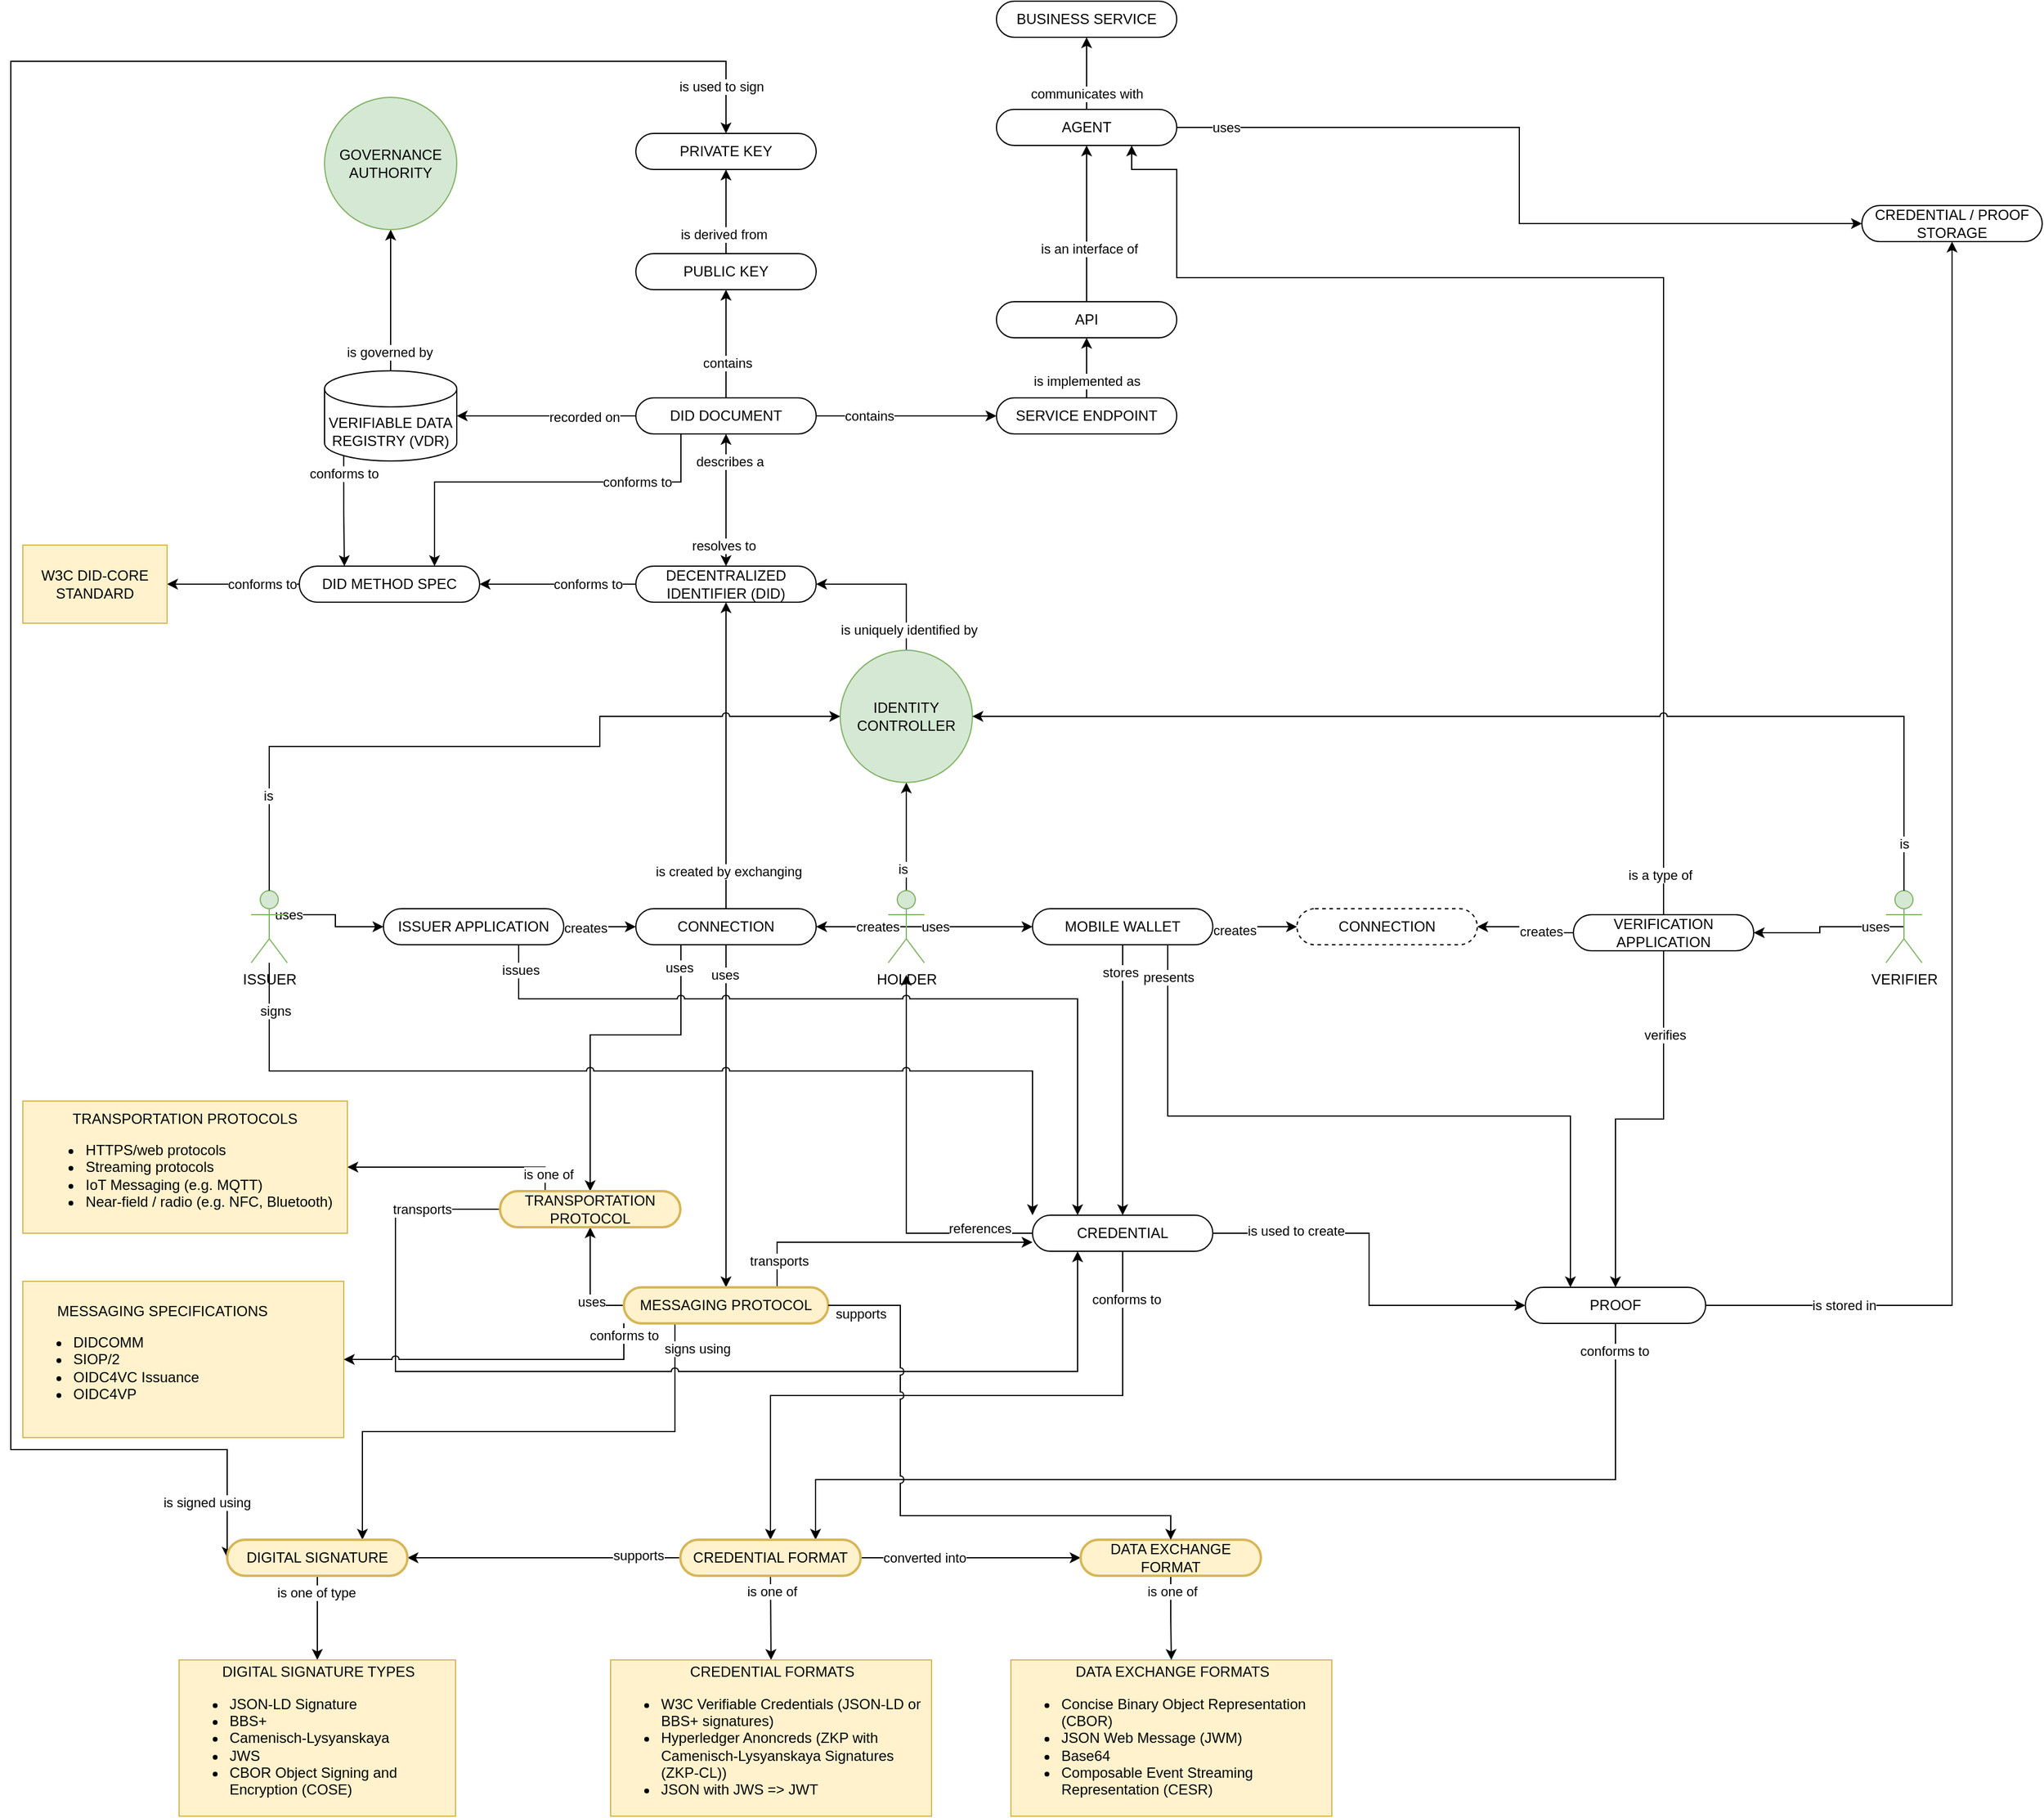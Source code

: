 <mxfile version="16.5.1" type="device"><diagram name="Page-1" id="ad52d381-51e7-2e0d-a935-2d0ddd2fd229"><mxGraphModel dx="2286" dy="1672" grid="1" gridSize="10" guides="1" tooltips="1" connect="1" arrows="1" fold="1" page="1" pageScale="1" pageWidth="1100" pageHeight="850" background="none" math="0" shadow="0"><root><mxCell id="0"/><mxCell id="1" parent="0"/><mxCell id="mPwc6p1jWNn7OCdMMg5n-35" style="edgeStyle=orthogonalEdgeStyle;rounded=0;orthogonalLoop=1;jettySize=auto;html=1;exitX=1;exitY=0.333;exitDx=0;exitDy=0;exitPerimeter=0;entryX=0;entryY=0.5;entryDx=0;entryDy=0;" parent="1" source="mPwc6p1jWNn7OCdMMg5n-7" target="mPwc6p1jWNn7OCdMMg5n-27" edge="1"><mxGeometry relative="1" as="geometry"/></mxCell><mxCell id="mPwc6p1jWNn7OCdMMg5n-36" value="uses" style="edgeLabel;html=1;align=center;verticalAlign=middle;resizable=0;points=[];" parent="mPwc6p1jWNn7OCdMMg5n-35" vertex="1" connectable="0"><mxGeometry x="0.243" y="3" relative="1" as="geometry"><mxPoint x="-45" y="-7" as="offset"/></mxGeometry></mxCell><mxCell id="mPwc6p1jWNn7OCdMMg5n-83" style="edgeStyle=orthogonalEdgeStyle;rounded=0;orthogonalLoop=1;jettySize=auto;html=1;exitX=1;exitY=0.5;exitDx=0;exitDy=0;entryX=0;entryY=0.5;entryDx=0;entryDy=0;startArrow=none;startFill=0;" parent="1" source="mPwc6p1jWNn7OCdMMg5n-27" target="mPwc6p1jWNn7OCdMMg5n-12" edge="1"><mxGeometry relative="1" as="geometry"/></mxCell><mxCell id="mPwc6p1jWNn7OCdMMg5n-85" value="creates" style="edgeLabel;html=1;align=center;verticalAlign=middle;resizable=0;points=[];" parent="mPwc6p1jWNn7OCdMMg5n-83" vertex="1" connectable="0"><mxGeometry x="-0.413" y="-1" relative="1" as="geometry"><mxPoint as="offset"/></mxGeometry></mxCell><mxCell id="mPwc6p1jWNn7OCdMMg5n-7" value="ISSUER" style="shape=umlActor;verticalLabelPosition=bottom;verticalAlign=top;html=1;outlineConnect=0;fillColor=#d5e8d4;strokeColor=#82b366;" parent="1" vertex="1"><mxGeometry x="140" y="90" width="30" height="60" as="geometry"/></mxCell><mxCell id="mPwc6p1jWNn7OCdMMg5n-37" style="edgeStyle=orthogonalEdgeStyle;rounded=0;orthogonalLoop=1;jettySize=auto;html=1;entryX=0;entryY=0.5;entryDx=0;entryDy=0;exitX=0.5;exitY=0.5;exitDx=0;exitDy=0;exitPerimeter=0;" parent="1" source="mPwc6p1jWNn7OCdMMg5n-8" target="mPwc6p1jWNn7OCdMMg5n-26" edge="1"><mxGeometry relative="1" as="geometry"><mxPoint x="740" y="70" as="sourcePoint"/><mxPoint x="860" y="190" as="targetPoint"/><Array as="points"/></mxGeometry></mxCell><mxCell id="mPwc6p1jWNn7OCdMMg5n-38" value="uses" style="edgeLabel;html=1;align=center;verticalAlign=middle;resizable=0;points=[];" parent="mPwc6p1jWNn7OCdMMg5n-37" vertex="1" connectable="0"><mxGeometry x="0.2" y="2" relative="1" as="geometry"><mxPoint x="-39" y="2" as="offset"/></mxGeometry></mxCell><mxCell id="mPwc6p1jWNn7OCdMMg5n-73" style="edgeStyle=orthogonalEdgeStyle;rounded=0;orthogonalLoop=1;jettySize=auto;html=1;exitX=0.5;exitY=0;exitDx=0;exitDy=0;exitPerimeter=0;entryX=0.5;entryY=1;entryDx=0;entryDy=0;startArrow=none;startFill=0;" parent="1" source="mPwc6p1jWNn7OCdMMg5n-8" target="mPwc6p1jWNn7OCdMMg5n-69" edge="1"><mxGeometry relative="1" as="geometry"/></mxCell><mxCell id="mPwc6p1jWNn7OCdMMg5n-74" value="is" style="edgeLabel;html=1;align=center;verticalAlign=middle;resizable=0;points=[];" parent="mPwc6p1jWNn7OCdMMg5n-73" vertex="1" connectable="0"><mxGeometry x="-0.6" y="3" relative="1" as="geometry"><mxPoint as="offset"/></mxGeometry></mxCell><mxCell id="mPwc6p1jWNn7OCdMMg5n-84" style="edgeStyle=orthogonalEdgeStyle;rounded=0;orthogonalLoop=1;jettySize=auto;html=1;exitX=0.5;exitY=0.5;exitDx=0;exitDy=0;exitPerimeter=0;entryX=1;entryY=0.5;entryDx=0;entryDy=0;startArrow=none;startFill=0;" parent="1" source="mPwc6p1jWNn7OCdMMg5n-8" target="mPwc6p1jWNn7OCdMMg5n-12" edge="1"><mxGeometry relative="1" as="geometry"/></mxCell><mxCell id="mPwc6p1jWNn7OCdMMg5n-87" value="creates" style="edgeLabel;html=1;align=center;verticalAlign=middle;resizable=0;points=[];" parent="mPwc6p1jWNn7OCdMMg5n-84" vertex="1" connectable="0"><mxGeometry x="-0.36" relative="1" as="geometry"><mxPoint as="offset"/></mxGeometry></mxCell><mxCell id="mPwc6p1jWNn7OCdMMg5n-8" value="HOLDER" style="shape=umlActor;verticalLabelPosition=bottom;verticalAlign=top;html=1;outlineConnect=0;fillColor=#d5e8d4;strokeColor=#82b366;" parent="1" vertex="1"><mxGeometry x="670" y="90" width="30" height="60" as="geometry"/></mxCell><mxCell id="mPwc6p1jWNn7OCdMMg5n-39" style="edgeStyle=orthogonalEdgeStyle;rounded=0;orthogonalLoop=1;jettySize=auto;html=1;entryX=1;entryY=0.5;entryDx=0;entryDy=0;exitX=0.5;exitY=0.5;exitDx=0;exitDy=0;exitPerimeter=0;" parent="1" source="mPwc6p1jWNn7OCdMMg5n-9" target="mPwc6p1jWNn7OCdMMg5n-25" edge="1"><mxGeometry relative="1" as="geometry"><mxPoint x="1360" y="150" as="sourcePoint"/></mxGeometry></mxCell><mxCell id="mPwc6p1jWNn7OCdMMg5n-40" value="uses" style="edgeLabel;html=1;align=center;verticalAlign=middle;resizable=0;points=[];" parent="mPwc6p1jWNn7OCdMMg5n-39" vertex="1" connectable="0"><mxGeometry x="-0.729" y="3" relative="1" as="geometry"><mxPoint x="-7" y="-3" as="offset"/></mxGeometry></mxCell><mxCell id="mPwc6p1jWNn7OCdMMg5n-9" value="VERIFIER" style="shape=umlActor;verticalLabelPosition=bottom;verticalAlign=top;html=1;outlineConnect=0;fillColor=#d5e8d4;strokeColor=#82b366;" parent="1" vertex="1"><mxGeometry x="1500" y="90" width="30" height="60" as="geometry"/></mxCell><mxCell id="mPwc6p1jWNn7OCdMMg5n-105" style="edgeStyle=orthogonalEdgeStyle;rounded=0;jumpStyle=arc;orthogonalLoop=1;jettySize=auto;html=1;exitX=0.5;exitY=1;exitDx=0;exitDy=0;entryX=0.5;entryY=0;entryDx=0;entryDy=0;startArrow=none;startFill=0;" parent="1" source="mPwc6p1jWNn7OCdMMg5n-11" target="mPwc6p1jWNn7OCdMMg5n-34" edge="1"><mxGeometry relative="1" as="geometry"/></mxCell><mxCell id="mPwc6p1jWNn7OCdMMg5n-106" value="conforms to" style="edgeLabel;html=1;align=center;verticalAlign=middle;resizable=0;points=[];" parent="mPwc6p1jWNn7OCdMMg5n-105" vertex="1" connectable="0"><mxGeometry x="-0.52" y="1" relative="1" as="geometry"><mxPoint x="11" y="-81" as="offset"/></mxGeometry></mxCell><mxCell id="mPwc6p1jWNn7OCdMMg5n-108" style="edgeStyle=orthogonalEdgeStyle;rounded=0;jumpStyle=arc;orthogonalLoop=1;jettySize=auto;html=1;exitX=0;exitY=0.5;exitDx=0;exitDy=0;entryX=1;entryY=0.5;entryDx=0;entryDy=0;startArrow=none;startFill=0;" parent="1" source="mPwc6p1jWNn7OCdMMg5n-34" target="mPwc6p1jWNn7OCdMMg5n-107" edge="1"><mxGeometry relative="1" as="geometry"/></mxCell><mxCell id="mPwc6p1jWNn7OCdMMg5n-109" value="supports" style="edgeLabel;html=1;align=center;verticalAlign=middle;resizable=0;points=[];" parent="mPwc6p1jWNn7OCdMMg5n-108" vertex="1" connectable="0"><mxGeometry x="-0.69" y="-2" relative="1" as="geometry"><mxPoint as="offset"/></mxGeometry></mxCell><mxCell id="mPwc6p1jWNn7OCdMMg5n-125" style="edgeStyle=orthogonalEdgeStyle;rounded=0;jumpStyle=arc;orthogonalLoop=1;jettySize=auto;html=1;exitX=1;exitY=0.5;exitDx=0;exitDy=0;entryX=0;entryY=0.5;entryDx=0;entryDy=0;startArrow=none;startFill=0;" parent="1" source="mPwc6p1jWNn7OCdMMg5n-11" target="mPwc6p1jWNn7OCdMMg5n-32" edge="1"><mxGeometry relative="1" as="geometry"/></mxCell><mxCell id="mPwc6p1jWNn7OCdMMg5n-126" value="is used to create" style="edgeLabel;html=1;align=center;verticalAlign=middle;resizable=0;points=[];" parent="mPwc6p1jWNn7OCdMMg5n-125" vertex="1" connectable="0"><mxGeometry x="-0.762" y="2" relative="1" as="geometry"><mxPoint x="31" as="offset"/></mxGeometry></mxCell><mxCell id="-PGDeCqcOTB3mxXtdUfp-21" style="edgeStyle=orthogonalEdgeStyle;rounded=0;orthogonalLoop=1;jettySize=auto;html=1;exitX=0;exitY=0.5;exitDx=0;exitDy=0;" parent="1" source="mPwc6p1jWNn7OCdMMg5n-11" edge="1"><mxGeometry relative="1" as="geometry"><Array as="points"><mxPoint x="685" y="375"/></Array><mxPoint x="685" y="160" as="targetPoint"/></mxGeometry></mxCell><mxCell id="boI-lBnaEHhh9MreHhW1-3" value="references" style="edgeLabel;html=1;align=center;verticalAlign=middle;resizable=0;points=[];" vertex="1" connectable="0" parent="-PGDeCqcOTB3mxXtdUfp-21"><mxGeometry x="-0.725" y="-4" relative="1" as="geometry"><mxPoint as="offset"/></mxGeometry></mxCell><mxCell id="mPwc6p1jWNn7OCdMMg5n-11" value="CREDENTIAL" style="rounded=1;whiteSpace=wrap;html=1;arcSize=50;" parent="1" vertex="1"><mxGeometry x="790" y="360" width="150" height="30" as="geometry"/></mxCell><mxCell id="mPwc6p1jWNn7OCdMMg5n-41" style="edgeStyle=orthogonalEdgeStyle;rounded=0;orthogonalLoop=1;jettySize=auto;html=1;exitX=0.5;exitY=0;exitDx=0;exitDy=0;entryX=0.5;entryY=1;entryDx=0;entryDy=0;" parent="1" source="mPwc6p1jWNn7OCdMMg5n-12" target="mPwc6p1jWNn7OCdMMg5n-17" edge="1"><mxGeometry relative="1" as="geometry"><mxPoint x="500" y="-110" as="targetPoint"/><Array as="points"/></mxGeometry></mxCell><mxCell id="mPwc6p1jWNn7OCdMMg5n-49" value="is created by exchanging" style="edgeLabel;html=1;align=center;verticalAlign=middle;resizable=0;points=[];" parent="mPwc6p1jWNn7OCdMMg5n-41" vertex="1" connectable="0"><mxGeometry x="-0.754" y="-2" relative="1" as="geometry"><mxPoint as="offset"/></mxGeometry></mxCell><mxCell id="mPwc6p1jWNn7OCdMMg5n-90" style="edgeStyle=orthogonalEdgeStyle;rounded=0;orthogonalLoop=1;jettySize=auto;html=1;exitX=0.5;exitY=1;exitDx=0;exitDy=0;entryX=0.5;entryY=0;entryDx=0;entryDy=0;startArrow=none;startFill=0;" parent="1" source="mPwc6p1jWNn7OCdMMg5n-12" target="mPwc6p1jWNn7OCdMMg5n-88" edge="1"><mxGeometry relative="1" as="geometry"/></mxCell><mxCell id="mPwc6p1jWNn7OCdMMg5n-122" value="uses" style="edgeLabel;html=1;align=center;verticalAlign=middle;resizable=0;points=[];" parent="mPwc6p1jWNn7OCdMMg5n-90" vertex="1" connectable="0"><mxGeometry x="-0.722" y="-1" relative="1" as="geometry"><mxPoint y="-15" as="offset"/></mxGeometry></mxCell><mxCell id="mPwc6p1jWNn7OCdMMg5n-92" style="edgeStyle=orthogonalEdgeStyle;rounded=0;orthogonalLoop=1;jettySize=auto;html=1;exitX=0.25;exitY=1;exitDx=0;exitDy=0;entryX=0.5;entryY=0;entryDx=0;entryDy=0;startArrow=none;startFill=0;jumpStyle=arc;" parent="1" source="mPwc6p1jWNn7OCdMMg5n-12" target="mPwc6p1jWNn7OCdMMg5n-89" edge="1"><mxGeometry relative="1" as="geometry"><Array as="points"><mxPoint x="498" y="210"/><mxPoint x="422" y="210"/></Array></mxGeometry></mxCell><mxCell id="mPwc6p1jWNn7OCdMMg5n-123" value="uses" style="edgeLabel;html=1;align=center;verticalAlign=middle;resizable=0;points=[];" parent="mPwc6p1jWNn7OCdMMg5n-92" vertex="1" connectable="0"><mxGeometry x="-0.864" y="-2" relative="1" as="geometry"><mxPoint as="offset"/></mxGeometry></mxCell><mxCell id="mPwc6p1jWNn7OCdMMg5n-12" value="CONNECTION" style="rounded=1;whiteSpace=wrap;html=1;arcSize=50;" parent="1" vertex="1"><mxGeometry x="460" y="105" width="150" height="30" as="geometry"/></mxCell><mxCell id="mPwc6p1jWNn7OCdMMg5n-13" value="CONNECTION" style="rounded=1;whiteSpace=wrap;html=1;arcSize=50;dashed=1;" parent="1" vertex="1"><mxGeometry x="1010" y="105" width="150" height="30" as="geometry"/></mxCell><mxCell id="mPwc6p1jWNn7OCdMMg5n-75" style="edgeStyle=orthogonalEdgeStyle;rounded=0;orthogonalLoop=1;jettySize=auto;html=1;exitX=0.5;exitY=0;exitDx=0;exitDy=0;entryX=0.5;entryY=1;entryDx=0;entryDy=0;startArrow=none;startFill=0;" parent="1" source="mPwc6p1jWNn7OCdMMg5n-14" target="mPwc6p1jWNn7OCdMMg5n-24" edge="1"><mxGeometry relative="1" as="geometry"/></mxCell><mxCell id="mPwc6p1jWNn7OCdMMg5n-76" value="is implemented as" style="edgeLabel;html=1;align=center;verticalAlign=middle;resizable=0;points=[];" parent="mPwc6p1jWNn7OCdMMg5n-75" vertex="1" connectable="0"><mxGeometry x="-0.44" relative="1" as="geometry"><mxPoint as="offset"/></mxGeometry></mxCell><mxCell id="mPwc6p1jWNn7OCdMMg5n-14" value="SERVICE ENDPOINT" style="rounded=1;whiteSpace=wrap;html=1;arcSize=50;" parent="1" vertex="1"><mxGeometry x="760" y="-320" width="150" height="30" as="geometry"/></mxCell><mxCell id="mPwc6p1jWNn7OCdMMg5n-50" style="edgeStyle=orthogonalEdgeStyle;rounded=0;orthogonalLoop=1;jettySize=auto;html=1;exitX=0.5;exitY=0;exitDx=0;exitDy=0;entryX=0.5;entryY=1;entryDx=0;entryDy=0;startArrow=classic;startFill=1;" parent="1" source="mPwc6p1jWNn7OCdMMg5n-17" target="mPwc6p1jWNn7OCdMMg5n-44" edge="1"><mxGeometry relative="1" as="geometry"/></mxCell><mxCell id="mPwc6p1jWNn7OCdMMg5n-51" value="resolves to" style="edgeLabel;html=1;align=center;verticalAlign=middle;resizable=0;points=[];" parent="mPwc6p1jWNn7OCdMMg5n-50" vertex="1" connectable="0"><mxGeometry x="-0.691" y="2" relative="1" as="geometry"><mxPoint as="offset"/></mxGeometry></mxCell><mxCell id="mPwc6p1jWNn7OCdMMg5n-63" value="describes a" style="edgeLabel;html=1;align=center;verticalAlign=middle;resizable=0;points=[];" parent="mPwc6p1jWNn7OCdMMg5n-50" vertex="1" connectable="0"><mxGeometry x="0.582" y="-3" relative="1" as="geometry"><mxPoint as="offset"/></mxGeometry></mxCell><mxCell id="mPwc6p1jWNn7OCdMMg5n-54" style="edgeStyle=orthogonalEdgeStyle;rounded=0;orthogonalLoop=1;jettySize=auto;html=1;exitX=0;exitY=0.5;exitDx=0;exitDy=0;entryX=1;entryY=0.5;entryDx=0;entryDy=0;" parent="1" source="mPwc6p1jWNn7OCdMMg5n-17" target="mPwc6p1jWNn7OCdMMg5n-52" edge="1"><mxGeometry relative="1" as="geometry"/></mxCell><mxCell id="mPwc6p1jWNn7OCdMMg5n-55" value="conforms to" style="edgeLabel;html=1;align=center;verticalAlign=middle;resizable=0;points=[];" parent="mPwc6p1jWNn7OCdMMg5n-54" vertex="1" connectable="0"><mxGeometry x="-0.585" relative="1" as="geometry"><mxPoint x="-13" as="offset"/></mxGeometry></mxCell><mxCell id="mPwc6p1jWNn7OCdMMg5n-17" value="DECENTRALIZED IDENTIFIER (DID)" style="rounded=1;whiteSpace=wrap;html=1;arcSize=50;" parent="1" vertex="1"><mxGeometry x="460" y="-180" width="150" height="30" as="geometry"/></mxCell><mxCell id="mPwc6p1jWNn7OCdMMg5n-18" value="PRIVATE KEY" style="rounded=1;whiteSpace=wrap;html=1;arcSize=50;" parent="1" vertex="1"><mxGeometry x="460" y="-540" width="150" height="30" as="geometry"/></mxCell><mxCell id="mPwc6p1jWNn7OCdMMg5n-81" style="edgeStyle=orthogonalEdgeStyle;rounded=0;orthogonalLoop=1;jettySize=auto;html=1;exitX=0.5;exitY=0;exitDx=0;exitDy=0;entryX=0.5;entryY=1;entryDx=0;entryDy=0;startArrow=none;startFill=0;" parent="1" source="mPwc6p1jWNn7OCdMMg5n-19" target="mPwc6p1jWNn7OCdMMg5n-18" edge="1"><mxGeometry relative="1" as="geometry"/></mxCell><mxCell id="mPwc6p1jWNn7OCdMMg5n-82" value="is derived from" style="edgeLabel;html=1;align=center;verticalAlign=middle;resizable=0;points=[];" parent="mPwc6p1jWNn7OCdMMg5n-81" vertex="1" connectable="0"><mxGeometry x="-0.543" y="2" relative="1" as="geometry"><mxPoint as="offset"/></mxGeometry></mxCell><mxCell id="mPwc6p1jWNn7OCdMMg5n-19" value="PUBLIC KEY" style="rounded=1;whiteSpace=wrap;html=1;arcSize=50;" parent="1" vertex="1"><mxGeometry x="460" y="-440" width="150" height="30" as="geometry"/></mxCell><mxCell id="mPwc6p1jWNn7OCdMMg5n-79" style="edgeStyle=orthogonalEdgeStyle;rounded=0;orthogonalLoop=1;jettySize=auto;html=1;exitX=0.5;exitY=0;exitDx=0;exitDy=0;entryX=0.5;entryY=1;entryDx=0;entryDy=0;startArrow=none;startFill=0;" parent="1" source="mPwc6p1jWNn7OCdMMg5n-22" target="mPwc6p1jWNn7OCdMMg5n-23" edge="1"><mxGeometry relative="1" as="geometry"/></mxCell><mxCell id="mPwc6p1jWNn7OCdMMg5n-80" value="communicates with" style="edgeLabel;html=1;align=center;verticalAlign=middle;resizable=0;points=[];" parent="mPwc6p1jWNn7OCdMMg5n-79" vertex="1" connectable="0"><mxGeometry x="-0.567" relative="1" as="geometry"><mxPoint as="offset"/></mxGeometry></mxCell><mxCell id="boI-lBnaEHhh9MreHhW1-15" style="edgeStyle=orthogonalEdgeStyle;rounded=0;jumpStyle=arc;orthogonalLoop=1;jettySize=auto;html=1;startArrow=classic;startFill=1;endArrow=none;endFill=0;exitX=0;exitY=0.5;exitDx=0;exitDy=0;entryX=1;entryY=0.5;entryDx=0;entryDy=0;" edge="1" parent="1" source="boI-lBnaEHhh9MreHhW1-11" target="mPwc6p1jWNn7OCdMMg5n-22"><mxGeometry relative="1" as="geometry"><mxPoint x="1220" y="-380" as="targetPoint"/><mxPoint x="1230" y="-510" as="sourcePoint"/></mxGeometry></mxCell><mxCell id="boI-lBnaEHhh9MreHhW1-18" value="uses" style="edgeLabel;html=1;align=center;verticalAlign=middle;resizable=0;points=[];" vertex="1" connectable="0" parent="boI-lBnaEHhh9MreHhW1-15"><mxGeometry x="0.874" relative="1" as="geometry"><mxPoint as="offset"/></mxGeometry></mxCell><mxCell id="mPwc6p1jWNn7OCdMMg5n-22" value="AGENT" style="rounded=1;whiteSpace=wrap;html=1;arcSize=50;" parent="1" vertex="1"><mxGeometry x="760" y="-560" width="150" height="30" as="geometry"/></mxCell><mxCell id="mPwc6p1jWNn7OCdMMg5n-23" value="BUSINESS SERVICE" style="rounded=1;whiteSpace=wrap;html=1;arcSize=50;" parent="1" vertex="1"><mxGeometry x="760" y="-650" width="150" height="30" as="geometry"/></mxCell><mxCell id="mPwc6p1jWNn7OCdMMg5n-77" style="edgeStyle=orthogonalEdgeStyle;rounded=0;orthogonalLoop=1;jettySize=auto;html=1;exitX=0.5;exitY=0;exitDx=0;exitDy=0;entryX=0.5;entryY=1;entryDx=0;entryDy=0;startArrow=none;startFill=0;" parent="1" source="mPwc6p1jWNn7OCdMMg5n-24" target="mPwc6p1jWNn7OCdMMg5n-22" edge="1"><mxGeometry relative="1" as="geometry"/></mxCell><mxCell id="mPwc6p1jWNn7OCdMMg5n-78" value="is an interface of" style="edgeLabel;html=1;align=center;verticalAlign=middle;resizable=0;points=[];" parent="mPwc6p1jWNn7OCdMMg5n-77" vertex="1" connectable="0"><mxGeometry x="-0.32" y="-2" relative="1" as="geometry"><mxPoint as="offset"/></mxGeometry></mxCell><mxCell id="mPwc6p1jWNn7OCdMMg5n-24" value="API" style="rounded=1;whiteSpace=wrap;html=1;arcSize=50;" parent="1" vertex="1"><mxGeometry x="760" y="-400" width="150" height="30" as="geometry"/></mxCell><mxCell id="mPwc6p1jWNn7OCdMMg5n-130" style="edgeStyle=orthogonalEdgeStyle;rounded=0;jumpStyle=arc;orthogonalLoop=1;jettySize=auto;html=1;exitX=0.5;exitY=1;exitDx=0;exitDy=0;entryX=0.5;entryY=0;entryDx=0;entryDy=0;startArrow=none;startFill=0;" parent="1" source="mPwc6p1jWNn7OCdMMg5n-25" target="mPwc6p1jWNn7OCdMMg5n-32" edge="1"><mxGeometry relative="1" as="geometry"/></mxCell><mxCell id="mPwc6p1jWNn7OCdMMg5n-135" value="verifies" style="edgeLabel;html=1;align=center;verticalAlign=middle;resizable=0;points=[];" parent="mPwc6p1jWNn7OCdMMg5n-130" vertex="1" connectable="0"><mxGeometry x="-0.567" y="1" relative="1" as="geometry"><mxPoint as="offset"/></mxGeometry></mxCell><mxCell id="mPwc6p1jWNn7OCdMMg5n-132" style="edgeStyle=orthogonalEdgeStyle;rounded=0;jumpStyle=arc;orthogonalLoop=1;jettySize=auto;html=1;exitX=0;exitY=0.5;exitDx=0;exitDy=0;entryX=1;entryY=0.5;entryDx=0;entryDy=0;startArrow=none;startFill=0;" parent="1" source="mPwc6p1jWNn7OCdMMg5n-25" target="mPwc6p1jWNn7OCdMMg5n-13" edge="1"><mxGeometry relative="1" as="geometry"/></mxCell><mxCell id="mPwc6p1jWNn7OCdMMg5n-134" value="creates" style="edgeLabel;html=1;align=center;verticalAlign=middle;resizable=0;points=[];" parent="mPwc6p1jWNn7OCdMMg5n-132" vertex="1" connectable="0"><mxGeometry x="-0.65" y="-4" relative="1" as="geometry"><mxPoint x="-12" y="3" as="offset"/></mxGeometry></mxCell><mxCell id="boI-lBnaEHhh9MreHhW1-16" style="edgeStyle=orthogonalEdgeStyle;rounded=0;jumpStyle=arc;orthogonalLoop=1;jettySize=auto;html=1;exitX=0.5;exitY=0;exitDx=0;exitDy=0;entryX=0.75;entryY=1;entryDx=0;entryDy=0;startArrow=none;startFill=0;endArrow=classic;endFill=1;" edge="1" parent="1" source="mPwc6p1jWNn7OCdMMg5n-25" target="mPwc6p1jWNn7OCdMMg5n-22"><mxGeometry relative="1" as="geometry"><Array as="points"><mxPoint x="1315" y="-420"/><mxPoint x="910" y="-420"/><mxPoint x="910" y="-510"/><mxPoint x="873" y="-510"/></Array></mxGeometry></mxCell><mxCell id="boI-lBnaEHhh9MreHhW1-17" value="is a type of" style="edgeLabel;html=1;align=center;verticalAlign=middle;resizable=0;points=[];" vertex="1" connectable="0" parent="boI-lBnaEHhh9MreHhW1-16"><mxGeometry x="-0.938" y="3" relative="1" as="geometry"><mxPoint as="offset"/></mxGeometry></mxCell><mxCell id="mPwc6p1jWNn7OCdMMg5n-25" value="VERIFICATION APPLICATION" style="rounded=1;whiteSpace=wrap;html=1;arcSize=50;" parent="1" vertex="1"><mxGeometry x="1240" y="110" width="150" height="30" as="geometry"/></mxCell><mxCell id="mPwc6p1jWNn7OCdMMg5n-131" style="edgeStyle=orthogonalEdgeStyle;rounded=0;jumpStyle=arc;orthogonalLoop=1;jettySize=auto;html=1;exitX=1;exitY=0.5;exitDx=0;exitDy=0;entryX=0;entryY=0.5;entryDx=0;entryDy=0;startArrow=none;startFill=0;" parent="1" source="mPwc6p1jWNn7OCdMMg5n-26" target="mPwc6p1jWNn7OCdMMg5n-13" edge="1"><mxGeometry relative="1" as="geometry"/></mxCell><mxCell id="mPwc6p1jWNn7OCdMMg5n-133" value="creates" style="edgeLabel;html=1;align=center;verticalAlign=middle;resizable=0;points=[];" parent="mPwc6p1jWNn7OCdMMg5n-131" vertex="1" connectable="0"><mxGeometry x="-0.498" y="-3" relative="1" as="geometry"><mxPoint as="offset"/></mxGeometry></mxCell><mxCell id="mPwc6p1jWNn7OCdMMg5n-136" style="edgeStyle=orthogonalEdgeStyle;rounded=0;jumpStyle=arc;orthogonalLoop=1;jettySize=auto;html=1;exitX=0.5;exitY=1;exitDx=0;exitDy=0;entryX=0.5;entryY=0;entryDx=0;entryDy=0;startArrow=none;startFill=0;" parent="1" source="mPwc6p1jWNn7OCdMMg5n-26" target="mPwc6p1jWNn7OCdMMg5n-11" edge="1"><mxGeometry relative="1" as="geometry"/></mxCell><mxCell id="mPwc6p1jWNn7OCdMMg5n-137" value="stores" style="edgeLabel;html=1;align=center;verticalAlign=middle;resizable=0;points=[];" parent="mPwc6p1jWNn7OCdMMg5n-136" vertex="1" connectable="0"><mxGeometry x="-0.795" y="-2" relative="1" as="geometry"><mxPoint as="offset"/></mxGeometry></mxCell><mxCell id="boI-lBnaEHhh9MreHhW1-7" style="edgeStyle=orthogonalEdgeStyle;rounded=0;jumpStyle=arc;orthogonalLoop=1;jettySize=auto;html=1;exitX=0.75;exitY=1;exitDx=0;exitDy=0;entryX=0.25;entryY=0;entryDx=0;entryDy=0;" edge="1" parent="1" source="mPwc6p1jWNn7OCdMMg5n-26" target="mPwc6p1jWNn7OCdMMg5n-32"><mxGeometry relative="1" as="geometry"/></mxCell><mxCell id="boI-lBnaEHhh9MreHhW1-8" value="presents" style="edgeLabel;html=1;align=center;verticalAlign=middle;resizable=0;points=[];" vertex="1" connectable="0" parent="boI-lBnaEHhh9MreHhW1-7"><mxGeometry x="-0.913" relative="1" as="geometry"><mxPoint as="offset"/></mxGeometry></mxCell><mxCell id="mPwc6p1jWNn7OCdMMg5n-26" value="MOBILE WALLET" style="rounded=1;whiteSpace=wrap;html=1;arcSize=50;" parent="1" vertex="1"><mxGeometry x="790" y="105" width="150" height="30" as="geometry"/></mxCell><mxCell id="boI-lBnaEHhh9MreHhW1-9" style="edgeStyle=orthogonalEdgeStyle;rounded=0;jumpStyle=arc;orthogonalLoop=1;jettySize=auto;html=1;exitX=0.75;exitY=1;exitDx=0;exitDy=0;entryX=0.25;entryY=0;entryDx=0;entryDy=0;" edge="1" parent="1" source="mPwc6p1jWNn7OCdMMg5n-27" target="mPwc6p1jWNn7OCdMMg5n-11"><mxGeometry relative="1" as="geometry"><Array as="points"><mxPoint x="363" y="180"/><mxPoint x="828" y="180"/></Array></mxGeometry></mxCell><mxCell id="boI-lBnaEHhh9MreHhW1-10" value="issues" style="edgeLabel;html=1;align=center;verticalAlign=middle;resizable=0;points=[];" vertex="1" connectable="0" parent="boI-lBnaEHhh9MreHhW1-9"><mxGeometry x="-0.939" y="1" relative="1" as="geometry"><mxPoint as="offset"/></mxGeometry></mxCell><mxCell id="mPwc6p1jWNn7OCdMMg5n-27" value="ISSUER APPLICATION" style="rounded=1;whiteSpace=wrap;html=1;arcSize=50;" parent="1" vertex="1"><mxGeometry x="250" y="105" width="150" height="30" as="geometry"/></mxCell><mxCell id="-PGDeCqcOTB3mxXtdUfp-11" style="edgeStyle=orthogonalEdgeStyle;rounded=0;orthogonalLoop=1;jettySize=auto;html=1;exitX=0.5;exitY=1;exitDx=0;exitDy=0;entryX=0.75;entryY=0;entryDx=0;entryDy=0;" parent="1" source="mPwc6p1jWNn7OCdMMg5n-32" target="mPwc6p1jWNn7OCdMMg5n-34" edge="1"><mxGeometry relative="1" as="geometry"><Array as="points"><mxPoint x="1275" y="580"/><mxPoint x="610" y="580"/></Array></mxGeometry></mxCell><mxCell id="-PGDeCqcOTB3mxXtdUfp-12" value="conforms to" style="edgeLabel;html=1;align=center;verticalAlign=middle;resizable=0;points=[];" parent="-PGDeCqcOTB3mxXtdUfp-11" vertex="1" connectable="0"><mxGeometry x="-0.947" y="-1" relative="1" as="geometry"><mxPoint as="offset"/></mxGeometry></mxCell><mxCell id="boI-lBnaEHhh9MreHhW1-12" style="edgeStyle=orthogonalEdgeStyle;rounded=0;jumpStyle=arc;orthogonalLoop=1;jettySize=auto;html=1;exitX=0.5;exitY=1;exitDx=0;exitDy=0;startArrow=classic;startFill=1;endArrow=none;endFill=0;entryX=1;entryY=0.5;entryDx=0;entryDy=0;" edge="1" parent="1" source="boI-lBnaEHhh9MreHhW1-11" target="mPwc6p1jWNn7OCdMMg5n-32"><mxGeometry relative="1" as="geometry"><mxPoint x="1490" y="420" as="targetPoint"/></mxGeometry></mxCell><mxCell id="boI-lBnaEHhh9MreHhW1-13" value="is stored in" style="edgeLabel;html=1;align=center;verticalAlign=middle;resizable=0;points=[];" vertex="1" connectable="0" parent="boI-lBnaEHhh9MreHhW1-12"><mxGeometry x="0.829" y="-2" relative="1" as="geometry"><mxPoint x="22" y="2" as="offset"/></mxGeometry></mxCell><mxCell id="mPwc6p1jWNn7OCdMMg5n-32" value="PROOF" style="rounded=1;whiteSpace=wrap;html=1;arcSize=50;" parent="1" vertex="1"><mxGeometry x="1200" y="420" width="150" height="30" as="geometry"/></mxCell><mxCell id="mPwc6p1jWNn7OCdMMg5n-119" style="edgeStyle=orthogonalEdgeStyle;rounded=0;jumpStyle=arc;orthogonalLoop=1;jettySize=auto;html=1;exitX=0.5;exitY=1;exitDx=0;exitDy=0;startArrow=none;startFill=0;" parent="1" source="mPwc6p1jWNn7OCdMMg5n-34" target="mPwc6p1jWNn7OCdMMg5n-117" edge="1"><mxGeometry relative="1" as="geometry"/></mxCell><mxCell id="mPwc6p1jWNn7OCdMMg5n-120" value="is one of" style="edgeLabel;html=1;align=center;verticalAlign=middle;resizable=0;points=[];" parent="mPwc6p1jWNn7OCdMMg5n-119" vertex="1" connectable="0"><mxGeometry x="-0.629" y="1" relative="1" as="geometry"><mxPoint as="offset"/></mxGeometry></mxCell><mxCell id="-PGDeCqcOTB3mxXtdUfp-4" style="edgeStyle=orthogonalEdgeStyle;rounded=0;orthogonalLoop=1;jettySize=auto;html=1;exitX=1;exitY=0.5;exitDx=0;exitDy=0;" parent="1" source="mPwc6p1jWNn7OCdMMg5n-34" target="-PGDeCqcOTB3mxXtdUfp-3" edge="1"><mxGeometry relative="1" as="geometry"/></mxCell><mxCell id="-PGDeCqcOTB3mxXtdUfp-5" value="converted into" style="edgeLabel;html=1;align=center;verticalAlign=middle;resizable=0;points=[];" parent="-PGDeCqcOTB3mxXtdUfp-4" vertex="1" connectable="0"><mxGeometry x="-0.699" relative="1" as="geometry"><mxPoint x="25" as="offset"/></mxGeometry></mxCell><mxCell id="mPwc6p1jWNn7OCdMMg5n-34" value="CREDENTIAL FORMAT" style="rounded=1;whiteSpace=wrap;html=1;arcSize=50;fillColor=#fff2cc;strokeColor=#d6b656;strokeWidth=2;" parent="1" vertex="1"><mxGeometry x="497" y="630" width="150" height="30" as="geometry"/></mxCell><mxCell id="mPwc6p1jWNn7OCdMMg5n-58" style="edgeStyle=orthogonalEdgeStyle;rounded=0;orthogonalLoop=1;jettySize=auto;html=1;exitX=0.145;exitY=1;exitDx=0;exitDy=-4.35;entryX=0.25;entryY=0;entryDx=0;entryDy=0;exitPerimeter=0;" parent="1" source="mPwc6p1jWNn7OCdMMg5n-97" target="mPwc6p1jWNn7OCdMMg5n-52" edge="1"><mxGeometry relative="1" as="geometry"><mxPoint x="217.5" y="-290" as="sourcePoint"/></mxGeometry></mxCell><mxCell id="mPwc6p1jWNn7OCdMMg5n-59" value="conforms to" style="edgeLabel;html=1;align=center;verticalAlign=middle;resizable=0;points=[];" parent="mPwc6p1jWNn7OCdMMg5n-58" vertex="1" connectable="0"><mxGeometry x="-0.691" relative="1" as="geometry"><mxPoint as="offset"/></mxGeometry></mxCell><mxCell id="mPwc6p1jWNn7OCdMMg5n-45" style="edgeStyle=orthogonalEdgeStyle;rounded=0;orthogonalLoop=1;jettySize=auto;html=1;exitX=0.5;exitY=0;exitDx=0;exitDy=0;entryX=0.5;entryY=1;entryDx=0;entryDy=0;" parent="1" source="mPwc6p1jWNn7OCdMMg5n-44" target="mPwc6p1jWNn7OCdMMg5n-19" edge="1"><mxGeometry relative="1" as="geometry"/></mxCell><mxCell id="mPwc6p1jWNn7OCdMMg5n-46" value="contains" style="edgeLabel;html=1;align=center;verticalAlign=middle;resizable=0;points=[];" parent="mPwc6p1jWNn7OCdMMg5n-45" vertex="1" connectable="0"><mxGeometry x="-0.36" y="-1" relative="1" as="geometry"><mxPoint as="offset"/></mxGeometry></mxCell><mxCell id="mPwc6p1jWNn7OCdMMg5n-47" style="edgeStyle=orthogonalEdgeStyle;rounded=0;orthogonalLoop=1;jettySize=auto;html=1;exitX=1;exitY=0.5;exitDx=0;exitDy=0;entryX=0;entryY=0.5;entryDx=0;entryDy=0;" parent="1" source="mPwc6p1jWNn7OCdMMg5n-44" target="mPwc6p1jWNn7OCdMMg5n-14" edge="1"><mxGeometry relative="1" as="geometry"><Array as="points"><mxPoint x="670" y="-305"/><mxPoint x="670" y="-305"/></Array></mxGeometry></mxCell><mxCell id="mPwc6p1jWNn7OCdMMg5n-48" value="contains" style="edgeLabel;html=1;align=center;verticalAlign=middle;resizable=0;points=[];" parent="mPwc6p1jWNn7OCdMMg5n-47" vertex="1" connectable="0"><mxGeometry x="-0.711" y="-2" relative="1" as="geometry"><mxPoint x="22" y="-2" as="offset"/></mxGeometry></mxCell><mxCell id="mPwc6p1jWNn7OCdMMg5n-56" style="edgeStyle=orthogonalEdgeStyle;rounded=0;orthogonalLoop=1;jettySize=auto;html=1;exitX=0.25;exitY=1;exitDx=0;exitDy=0;entryX=0.75;entryY=0;entryDx=0;entryDy=0;" parent="1" source="mPwc6p1jWNn7OCdMMg5n-44" target="mPwc6p1jWNn7OCdMMg5n-52" edge="1"><mxGeometry relative="1" as="geometry"><Array as="points"><mxPoint x="498" y="-250"/><mxPoint x="293" y="-250"/></Array></mxGeometry></mxCell><mxCell id="mPwc6p1jWNn7OCdMMg5n-57" value="conforms to" style="edgeLabel;html=1;align=center;verticalAlign=middle;resizable=0;points=[];" parent="mPwc6p1jWNn7OCdMMg5n-56" vertex="1" connectable="0"><mxGeometry x="-0.822" relative="1" as="geometry"><mxPoint x="-37" y="12" as="offset"/></mxGeometry></mxCell><mxCell id="mPwc6p1jWNn7OCdMMg5n-65" style="edgeStyle=orthogonalEdgeStyle;rounded=0;orthogonalLoop=1;jettySize=auto;html=1;exitX=0;exitY=0.5;exitDx=0;exitDy=0;entryX=1;entryY=0.5;entryDx=0;entryDy=0;startArrow=none;startFill=0;entryPerimeter=0;" parent="1" source="mPwc6p1jWNn7OCdMMg5n-44" target="mPwc6p1jWNn7OCdMMg5n-97" edge="1"><mxGeometry relative="1" as="geometry"><mxPoint x="330" y="-305" as="targetPoint"/></mxGeometry></mxCell><mxCell id="mPwc6p1jWNn7OCdMMg5n-66" value="recorded on" style="edgeLabel;html=1;align=center;verticalAlign=middle;resizable=0;points=[];" parent="mPwc6p1jWNn7OCdMMg5n-65" vertex="1" connectable="0"><mxGeometry x="-0.615" y="1" relative="1" as="geometry"><mxPoint x="-15" as="offset"/></mxGeometry></mxCell><mxCell id="mPwc6p1jWNn7OCdMMg5n-44" value="DID DOCUMENT" style="rounded=1;whiteSpace=wrap;html=1;arcSize=50;" parent="1" vertex="1"><mxGeometry x="460" y="-320" width="150" height="30" as="geometry"/></mxCell><mxCell id="mPwc6p1jWNn7OCdMMg5n-61" style="edgeStyle=orthogonalEdgeStyle;rounded=0;orthogonalLoop=1;jettySize=auto;html=1;exitX=0;exitY=0.5;exitDx=0;exitDy=0;entryX=1;entryY=0.5;entryDx=0;entryDy=0;" parent="1" source="mPwc6p1jWNn7OCdMMg5n-52" target="mPwc6p1jWNn7OCdMMg5n-60" edge="1"><mxGeometry relative="1" as="geometry"/></mxCell><mxCell id="mPwc6p1jWNn7OCdMMg5n-62" value="conforms to" style="edgeLabel;html=1;align=center;verticalAlign=middle;resizable=0;points=[];" parent="mPwc6p1jWNn7OCdMMg5n-61" vertex="1" connectable="0"><mxGeometry x="-0.58" y="-3" relative="1" as="geometry"><mxPoint x="-8" y="3" as="offset"/></mxGeometry></mxCell><mxCell id="mPwc6p1jWNn7OCdMMg5n-52" value="DID METHOD SPEC" style="rounded=1;whiteSpace=wrap;html=1;arcSize=50;" parent="1" vertex="1"><mxGeometry x="180" y="-180" width="150" height="30" as="geometry"/></mxCell><mxCell id="mPwc6p1jWNn7OCdMMg5n-60" value="W3C DID-CORE STANDARD" style="rounded=1;whiteSpace=wrap;html=1;arcSize=0;fillColor=#fff2cc;strokeColor=#d6b656;" parent="1" vertex="1"><mxGeometry x="-50" y="-197.5" width="120" height="65" as="geometry"/></mxCell><mxCell id="mPwc6p1jWNn7OCdMMg5n-71" style="edgeStyle=orthogonalEdgeStyle;rounded=0;orthogonalLoop=1;jettySize=auto;html=1;entryX=1;entryY=0.5;entryDx=0;entryDy=0;startArrow=none;startFill=0;exitX=0.5;exitY=0;exitDx=0;exitDy=0;" parent="1" source="mPwc6p1jWNn7OCdMMg5n-69" target="mPwc6p1jWNn7OCdMMg5n-17" edge="1"><mxGeometry relative="1" as="geometry"/></mxCell><mxCell id="-PGDeCqcOTB3mxXtdUfp-24" value="is uniquely identified by" style="edgeLabel;html=1;align=center;verticalAlign=middle;resizable=0;points=[];" parent="mPwc6p1jWNn7OCdMMg5n-71" vertex="1" connectable="0"><mxGeometry x="-0.736" y="-2" relative="1" as="geometry"><mxPoint as="offset"/></mxGeometry></mxCell><mxCell id="mPwc6p1jWNn7OCdMMg5n-69" value="IDENTITY&lt;br&gt;CONTROLLER" style="ellipse;whiteSpace=wrap;html=1;aspect=fixed;fillColor=#d5e8d4;strokeColor=#82b366;" parent="1" vertex="1"><mxGeometry x="630" y="-110" width="110" height="110" as="geometry"/></mxCell><mxCell id="mPwc6p1jWNn7OCdMMg5n-91" style="edgeStyle=orthogonalEdgeStyle;rounded=0;orthogonalLoop=1;jettySize=auto;html=1;exitX=0;exitY=0.5;exitDx=0;exitDy=0;startArrow=none;startFill=0;entryX=0.5;entryY=1;entryDx=0;entryDy=0;" parent="1" source="mPwc6p1jWNn7OCdMMg5n-88" target="mPwc6p1jWNn7OCdMMg5n-89" edge="1"><mxGeometry relative="1" as="geometry"><mxPoint x="360" y="420" as="targetPoint"/></mxGeometry></mxCell><mxCell id="mPwc6p1jWNn7OCdMMg5n-124" value="uses" style="edgeLabel;html=1;align=center;verticalAlign=middle;resizable=0;points=[];" parent="mPwc6p1jWNn7OCdMMg5n-91" vertex="1" connectable="0"><mxGeometry x="-0.412" y="-3" relative="1" as="geometry"><mxPoint as="offset"/></mxGeometry></mxCell><mxCell id="-PGDeCqcOTB3mxXtdUfp-8" style="edgeStyle=orthogonalEdgeStyle;rounded=0;orthogonalLoop=1;jettySize=auto;html=1;exitX=0.25;exitY=1;exitDx=0;exitDy=0;entryX=0.75;entryY=0;entryDx=0;entryDy=0;" parent="1" source="mPwc6p1jWNn7OCdMMg5n-88" target="mPwc6p1jWNn7OCdMMg5n-107" edge="1"><mxGeometry relative="1" as="geometry"/></mxCell><mxCell id="-PGDeCqcOTB3mxXtdUfp-9" value="signs using" style="edgeLabel;html=1;align=center;verticalAlign=middle;resizable=0;points=[];" parent="-PGDeCqcOTB3mxXtdUfp-8" vertex="1" connectable="0"><mxGeometry x="-0.721" relative="1" as="geometry"><mxPoint x="18" y="-41" as="offset"/></mxGeometry></mxCell><mxCell id="boI-lBnaEHhh9MreHhW1-4" style="edgeStyle=orthogonalEdgeStyle;rounded=0;jumpStyle=arc;orthogonalLoop=1;jettySize=auto;html=1;exitX=0.75;exitY=0;exitDx=0;exitDy=0;entryX=0;entryY=0.75;entryDx=0;entryDy=0;" edge="1" parent="1" source="mPwc6p1jWNn7OCdMMg5n-88" target="mPwc6p1jWNn7OCdMMg5n-11"><mxGeometry relative="1" as="geometry"><Array as="points"><mxPoint x="578" y="383"/></Array></mxGeometry></mxCell><mxCell id="boI-lBnaEHhh9MreHhW1-5" value="transports" style="edgeLabel;html=1;align=center;verticalAlign=middle;resizable=0;points=[];" vertex="1" connectable="0" parent="boI-lBnaEHhh9MreHhW1-4"><mxGeometry x="-0.824" relative="1" as="geometry"><mxPoint x="1" as="offset"/></mxGeometry></mxCell><mxCell id="mPwc6p1jWNn7OCdMMg5n-88" value="MESSAGING PROTOCOL" style="rounded=1;whiteSpace=wrap;html=1;arcSize=50;fillColor=#fff2cc;strokeColor=#d6b656;strokeWidth=2;" parent="1" vertex="1"><mxGeometry x="450" y="420" width="170" height="30" as="geometry"/></mxCell><mxCell id="mPwc6p1jWNn7OCdMMg5n-103" style="edgeStyle=orthogonalEdgeStyle;rounded=0;jumpStyle=arc;orthogonalLoop=1;jettySize=auto;html=1;exitX=0;exitY=0.5;exitDx=0;exitDy=0;entryX=0.25;entryY=1;entryDx=0;entryDy=0;startArrow=none;startFill=0;" parent="1" source="mPwc6p1jWNn7OCdMMg5n-89" target="mPwc6p1jWNn7OCdMMg5n-11" edge="1"><mxGeometry relative="1" as="geometry"><Array as="points"><mxPoint x="260" y="355"/><mxPoint x="260" y="490"/><mxPoint x="828" y="490"/></Array></mxGeometry></mxCell><mxCell id="mPwc6p1jWNn7OCdMMg5n-104" value="transports" style="edgeLabel;html=1;align=center;verticalAlign=middle;resizable=0;points=[];" parent="mPwc6p1jWNn7OCdMMg5n-103" vertex="1" connectable="0"><mxGeometry x="-0.854" relative="1" as="geometry"><mxPoint as="offset"/></mxGeometry></mxCell><mxCell id="-PGDeCqcOTB3mxXtdUfp-15" style="edgeStyle=orthogonalEdgeStyle;rounded=0;orthogonalLoop=1;jettySize=auto;html=1;exitX=0.25;exitY=0;exitDx=0;exitDy=0;entryX=1;entryY=0.5;entryDx=0;entryDy=0;" parent="1" source="mPwc6p1jWNn7OCdMMg5n-89" target="-PGDeCqcOTB3mxXtdUfp-14" edge="1"><mxGeometry relative="1" as="geometry"/></mxCell><mxCell id="-PGDeCqcOTB3mxXtdUfp-16" value="is one of" style="edgeLabel;html=1;align=center;verticalAlign=middle;resizable=0;points=[];" parent="-PGDeCqcOTB3mxXtdUfp-15" vertex="1" connectable="0"><mxGeometry x="-0.842" y="-1" relative="1" as="geometry"><mxPoint x="1" as="offset"/></mxGeometry></mxCell><mxCell id="mPwc6p1jWNn7OCdMMg5n-89" value="TRANSPORTATION PROTOCOL" style="rounded=1;whiteSpace=wrap;html=1;arcSize=50;fillColor=#fff2cc;strokeColor=#d6b656;strokeWidth=2;" parent="1" vertex="1"><mxGeometry x="347" y="340" width="150" height="30" as="geometry"/></mxCell><mxCell id="mPwc6p1jWNn7OCdMMg5n-95" style="edgeStyle=orthogonalEdgeStyle;rounded=0;orthogonalLoop=1;jettySize=auto;html=1;exitX=0.5;exitY=0;exitDx=0;exitDy=0;exitPerimeter=0;entryX=1;entryY=0.5;entryDx=0;entryDy=0;startArrow=none;startFill=0;jumpStyle=arc;" parent="1" source="mPwc6p1jWNn7OCdMMg5n-9" target="mPwc6p1jWNn7OCdMMg5n-69" edge="1"><mxGeometry relative="1" as="geometry"><Array as="points"><mxPoint x="1515" y="-55"/></Array></mxGeometry></mxCell><mxCell id="mPwc6p1jWNn7OCdMMg5n-96" value="is" style="edgeLabel;html=1;align=center;verticalAlign=middle;resizable=0;points=[];" parent="mPwc6p1jWNn7OCdMMg5n-95" vertex="1" connectable="0"><mxGeometry x="-0.818" y="-2" relative="1" as="geometry"><mxPoint x="-2" y="44" as="offset"/></mxGeometry></mxCell><mxCell id="mPwc6p1jWNn7OCdMMg5n-93" style="edgeStyle=orthogonalEdgeStyle;rounded=0;orthogonalLoop=1;jettySize=auto;html=1;exitX=0.5;exitY=0;exitDx=0;exitDy=0;exitPerimeter=0;entryX=0;entryY=0.5;entryDx=0;entryDy=0;startArrow=none;startFill=0;jumpStyle=arc;" parent="1" source="mPwc6p1jWNn7OCdMMg5n-7" target="mPwc6p1jWNn7OCdMMg5n-69" edge="1"><mxGeometry relative="1" as="geometry"><Array as="points"><mxPoint x="155" y="-30"/><mxPoint x="430" y="-30"/><mxPoint x="430" y="-55"/></Array></mxGeometry></mxCell><mxCell id="mPwc6p1jWNn7OCdMMg5n-94" value="is" style="edgeLabel;html=1;align=center;verticalAlign=middle;resizable=0;points=[];" parent="mPwc6p1jWNn7OCdMMg5n-93" vertex="1" connectable="0"><mxGeometry x="-0.745" y="1" relative="1" as="geometry"><mxPoint as="offset"/></mxGeometry></mxCell><mxCell id="mPwc6p1jWNn7OCdMMg5n-100" style="edgeStyle=orthogonalEdgeStyle;rounded=0;jumpStyle=arc;orthogonalLoop=1;jettySize=auto;html=1;exitX=0.5;exitY=0;exitDx=0;exitDy=0;exitPerimeter=0;entryX=0.5;entryY=1;entryDx=0;entryDy=0;startArrow=none;startFill=0;" parent="1" source="mPwc6p1jWNn7OCdMMg5n-97" target="mPwc6p1jWNn7OCdMMg5n-102" edge="1"><mxGeometry relative="1" as="geometry"><mxPoint x="256" y="-505" as="targetPoint"/></mxGeometry></mxCell><mxCell id="mPwc6p1jWNn7OCdMMg5n-101" value="is governed by" style="edgeLabel;html=1;align=center;verticalAlign=middle;resizable=0;points=[];" parent="mPwc6p1jWNn7OCdMMg5n-100" vertex="1" connectable="0"><mxGeometry x="-0.713" y="1" relative="1" as="geometry"><mxPoint y="1" as="offset"/></mxGeometry></mxCell><mxCell id="mPwc6p1jWNn7OCdMMg5n-97" value="&lt;span&gt;VERIFIABLE DATA REGISTRY (VDR)&lt;/span&gt;" style="shape=cylinder3;whiteSpace=wrap;html=1;boundedLbl=1;backgroundOutline=1;size=15;" parent="1" vertex="1"><mxGeometry x="201" y="-342.5" width="110" height="75" as="geometry"/></mxCell><mxCell id="mPwc6p1jWNn7OCdMMg5n-102" value="GOVERNANCE AUTHORITY" style="ellipse;whiteSpace=wrap;html=1;aspect=fixed;fillColor=#d5e8d4;strokeColor=#82b366;" parent="1" vertex="1"><mxGeometry x="201" y="-570" width="110" height="110" as="geometry"/></mxCell><mxCell id="mPwc6p1jWNn7OCdMMg5n-111" style="edgeStyle=orthogonalEdgeStyle;rounded=0;jumpStyle=arc;orthogonalLoop=1;jettySize=auto;html=1;exitX=0.5;exitY=1;exitDx=0;exitDy=0;entryX=0.5;entryY=0;entryDx=0;entryDy=0;startArrow=none;startFill=0;" parent="1" source="mPwc6p1jWNn7OCdMMg5n-107" target="mPwc6p1jWNn7OCdMMg5n-121" edge="1"><mxGeometry relative="1" as="geometry"><mxPoint x="195" y="680" as="targetPoint"/></mxGeometry></mxCell><mxCell id="mPwc6p1jWNn7OCdMMg5n-118" value="is one of type" style="edgeLabel;html=1;align=center;verticalAlign=middle;resizable=0;points=[];" parent="mPwc6p1jWNn7OCdMMg5n-111" vertex="1" connectable="0"><mxGeometry x="-0.6" y="-1" relative="1" as="geometry"><mxPoint as="offset"/></mxGeometry></mxCell><mxCell id="mPwc6p1jWNn7OCdMMg5n-112" style="edgeStyle=orthogonalEdgeStyle;rounded=0;jumpStyle=arc;orthogonalLoop=1;jettySize=auto;html=1;exitX=0;exitY=0.5;exitDx=0;exitDy=0;entryX=0.5;entryY=0;entryDx=0;entryDy=0;startArrow=classic;startFill=1;" parent="1" source="mPwc6p1jWNn7OCdMMg5n-107" target="mPwc6p1jWNn7OCdMMg5n-18" edge="1"><mxGeometry relative="1" as="geometry"><Array as="points"><mxPoint x="-60" y="555"/><mxPoint x="-60" y="-600"/><mxPoint x="535" y="-600"/></Array></mxGeometry></mxCell><mxCell id="mPwc6p1jWNn7OCdMMg5n-113" value="is signed using" style="edgeLabel;html=1;align=center;verticalAlign=middle;resizable=0;points=[];" parent="mPwc6p1jWNn7OCdMMg5n-112" vertex="1" connectable="0"><mxGeometry x="-0.958" y="3" relative="1" as="geometry"><mxPoint x="-14" y="-3" as="offset"/></mxGeometry></mxCell><mxCell id="mPwc6p1jWNn7OCdMMg5n-127" value="is used to sign" style="edgeLabel;html=1;align=center;verticalAlign=middle;resizable=0;points=[];" parent="mPwc6p1jWNn7OCdMMg5n-112" vertex="1" connectable="0"><mxGeometry x="0.962" y="-4" relative="1" as="geometry"><mxPoint as="offset"/></mxGeometry></mxCell><mxCell id="mPwc6p1jWNn7OCdMMg5n-107" value="DIGITAL SIGNATURE" style="rounded=1;whiteSpace=wrap;html=1;arcSize=50;fillColor=#fff2cc;strokeColor=#d6b656;strokeWidth=2;" parent="1" vertex="1"><mxGeometry x="120" y="630" width="150" height="30" as="geometry"/></mxCell><mxCell id="mPwc6p1jWNn7OCdMMg5n-117" value="&lt;div style=&quot;text-align: center&quot;&gt;CREDENTIAL FORMATS&lt;/div&gt;&lt;ul&gt;&lt;li&gt;&lt;span&gt;W3C Verifiable Credentials (JSON-LD or BBS+ signatures)&lt;/span&gt;&lt;/li&gt;&lt;li&gt;Hyperledger Anoncreds (ZKP with Camenisch-Lysyanskaya Signatures (ZKP-CL))&lt;/li&gt;&lt;li&gt;JSON with JWS =&amp;gt; JWT&lt;br&gt;&lt;/li&gt;&lt;/ul&gt;" style="rounded=0;whiteSpace=wrap;html=1;align=left;spacing=2;fillColor=#fff2cc;strokeColor=#d6b656;" parent="1" vertex="1"><mxGeometry x="439" y="730" width="267" height="130" as="geometry"/></mxCell><mxCell id="mPwc6p1jWNn7OCdMMg5n-121" value="&lt;div style=&quot;text-align: center&quot;&gt;DIGITAL SIGNATURE TYPES&lt;/div&gt;&lt;ul&gt;&lt;li&gt;JSON-LD&amp;nbsp;Signature&lt;/li&gt;&lt;li&gt;BBS+&lt;/li&gt;&lt;li&gt;Camenisch-Lysyanskaya&lt;br&gt;&lt;/li&gt;&lt;li&gt;JWS&lt;/li&gt;&lt;li&gt;CBOR Object Signing and Encryption (COSE)&lt;br&gt;&lt;/li&gt;&lt;/ul&gt;" style="rounded=0;whiteSpace=wrap;html=1;align=left;spacing=2;fillColor=#fff2cc;strokeColor=#d6b656;" parent="1" vertex="1"><mxGeometry x="80" y="730" width="230" height="130" as="geometry"/></mxCell><mxCell id="mPwc6p1jWNn7OCdMMg5n-138" value="&lt;div&gt;&lt;span&gt;&amp;nbsp;&lt;span style=&quot;white-space: pre&quot;&gt;&#9;&lt;/span&gt;MESSAGING SPECIFICATIONS&lt;/span&gt;&lt;/div&gt;&lt;ul&gt;&lt;li&gt;DIDCOMM&lt;/li&gt;&lt;li&gt;SIOP/2&lt;/li&gt;&lt;li&gt;OIDC4VC Issuance&lt;/li&gt;&lt;li&gt;OIDC4VP&lt;/li&gt;&lt;/ul&gt;" style="rounded=0;whiteSpace=wrap;html=1;align=left;spacing=2;fillColor=#fff2cc;strokeColor=#d6b656;" parent="1" vertex="1"><mxGeometry x="-50" y="415" width="267" height="130" as="geometry"/></mxCell><mxCell id="-PGDeCqcOTB3mxXtdUfp-2" value="&lt;div style=&quot;text-align: center&quot;&gt;DATA EXCHANGE FORMATS&lt;/div&gt;&lt;ul&gt;&lt;li&gt;Concise Binary Object Representation (CBOR)&lt;br&gt;&lt;/li&gt;&lt;li&gt;JSON Web Message (JWM)&lt;br&gt;&lt;/li&gt;&lt;li&gt;Base64&lt;br&gt;&lt;/li&gt;&lt;li&gt;Composable Event Streaming Representation (CESR)&lt;br&gt;&lt;/li&gt;&lt;/ul&gt;" style="rounded=0;whiteSpace=wrap;html=1;align=left;spacing=2;fillColor=#fff2cc;strokeColor=#d6b656;" parent="1" vertex="1"><mxGeometry x="772" y="730" width="267" height="130" as="geometry"/></mxCell><mxCell id="-PGDeCqcOTB3mxXtdUfp-6" style="edgeStyle=orthogonalEdgeStyle;rounded=0;orthogonalLoop=1;jettySize=auto;html=1;exitX=0.5;exitY=1;exitDx=0;exitDy=0;" parent="1" source="-PGDeCqcOTB3mxXtdUfp-3" target="-PGDeCqcOTB3mxXtdUfp-2" edge="1"><mxGeometry relative="1" as="geometry"/></mxCell><mxCell id="-PGDeCqcOTB3mxXtdUfp-7" value="is one of" style="edgeLabel;html=1;align=center;verticalAlign=middle;resizable=0;points=[];" parent="-PGDeCqcOTB3mxXtdUfp-6" vertex="1" connectable="0"><mxGeometry x="-0.631" y="1" relative="1" as="geometry"><mxPoint as="offset"/></mxGeometry></mxCell><mxCell id="-PGDeCqcOTB3mxXtdUfp-3" value="DATA EXCHANGE FORMAT" style="rounded=1;whiteSpace=wrap;html=1;arcSize=50;fillColor=#fff2cc;strokeColor=#d6b656;strokeWidth=2;" parent="1" vertex="1"><mxGeometry x="830" y="630" width="150" height="30" as="geometry"/></mxCell><mxCell id="mPwc6p1jWNn7OCdMMg5n-128" style="edgeStyle=orthogonalEdgeStyle;rounded=0;jumpStyle=arc;orthogonalLoop=1;jettySize=auto;html=1;exitX=1;exitY=0.5;exitDx=0;exitDy=0;entryX=0.5;entryY=0;entryDx=0;entryDy=0;startArrow=none;startFill=0;" parent="1" source="mPwc6p1jWNn7OCdMMg5n-88" target="-PGDeCqcOTB3mxXtdUfp-3" edge="1"><mxGeometry relative="1" as="geometry"><Array as="points"><mxPoint x="680" y="435"/><mxPoint x="680" y="610"/><mxPoint x="905" y="610"/></Array></mxGeometry></mxCell><mxCell id="mPwc6p1jWNn7OCdMMg5n-129" value="supports" style="edgeLabel;html=1;align=center;verticalAlign=middle;resizable=0;points=[];" parent="mPwc6p1jWNn7OCdMMg5n-128" vertex="1" connectable="0"><mxGeometry x="-0.26" y="1" relative="1" as="geometry"><mxPoint x="-34" y="-111" as="offset"/></mxGeometry></mxCell><mxCell id="mPwc6p1jWNn7OCdMMg5n-139" style="edgeStyle=orthogonalEdgeStyle;rounded=0;jumpStyle=arc;orthogonalLoop=1;jettySize=auto;html=1;exitX=0;exitY=1;exitDx=0;exitDy=0;entryX=1;entryY=0.5;entryDx=0;entryDy=0;startArrow=none;startFill=0;" parent="1" source="mPwc6p1jWNn7OCdMMg5n-88" target="mPwc6p1jWNn7OCdMMg5n-138" edge="1"><mxGeometry relative="1" as="geometry"><Array as="points"><mxPoint x="450" y="480"/></Array></mxGeometry></mxCell><mxCell id="mPwc6p1jWNn7OCdMMg5n-140" value="conforms to" style="edgeLabel;html=1;align=center;verticalAlign=middle;resizable=0;points=[];" parent="mPwc6p1jWNn7OCdMMg5n-139" vertex="1" connectable="0"><mxGeometry x="-0.946" y="2" relative="1" as="geometry"><mxPoint x="-2" y="3" as="offset"/></mxGeometry></mxCell><mxCell id="-PGDeCqcOTB3mxXtdUfp-14" value="TRANSPORTATION PROTOCOLS&lt;br&gt;&lt;ul&gt;&lt;li style=&quot;text-align: left&quot;&gt;HTTPS/web protocols&lt;/li&gt;&lt;li style=&quot;text-align: left&quot;&gt;Streaming protocols&lt;/li&gt;&lt;li style=&quot;text-align: left&quot;&gt;IoT Messaging (e.g. MQTT)&lt;/li&gt;&lt;li style=&quot;text-align: left&quot;&gt;&lt;span&gt;Near-field / radio (e.g. NFC,&amp;nbsp;&lt;/span&gt;Bluetooth)&lt;/li&gt;&lt;/ul&gt;" style="rounded=1;whiteSpace=wrap;html=1;arcSize=0;fillColor=#fff2cc;strokeColor=#d6b656;" parent="1" vertex="1"><mxGeometry x="-50" y="265" width="270" height="110" as="geometry"/></mxCell><mxCell id="-PGDeCqcOTB3mxXtdUfp-22" style="edgeStyle=orthogonalEdgeStyle;rounded=0;orthogonalLoop=1;jettySize=auto;html=1;exitX=0;exitY=0;exitDx=0;exitDy=0;jumpStyle=arc;startArrow=classic;startFill=1;endArrow=none;endFill=0;" parent="1" source="mPwc6p1jWNn7OCdMMg5n-11" target="mPwc6p1jWNn7OCdMMg5n-7" edge="1"><mxGeometry relative="1" as="geometry"><Array as="points"><mxPoint x="790" y="240"/><mxPoint x="155" y="240"/></Array><mxPoint x="170" y="240" as="targetPoint"/></mxGeometry></mxCell><mxCell id="-PGDeCqcOTB3mxXtdUfp-23" value="signs" style="edgeLabel;html=1;align=center;verticalAlign=middle;resizable=0;points=[];" parent="-PGDeCqcOTB3mxXtdUfp-22" vertex="1" connectable="0"><mxGeometry x="-0.794" y="-1" relative="1" as="geometry"><mxPoint x="-631" y="-83" as="offset"/></mxGeometry></mxCell><mxCell id="boI-lBnaEHhh9MreHhW1-11" value="CREDENTIAL / PROOF STORAGE" style="rounded=1;whiteSpace=wrap;html=1;arcSize=50;" vertex="1" parent="1"><mxGeometry x="1480" y="-480" width="150" height="30" as="geometry"/></mxCell></root></mxGraphModel></diagram></mxfile>